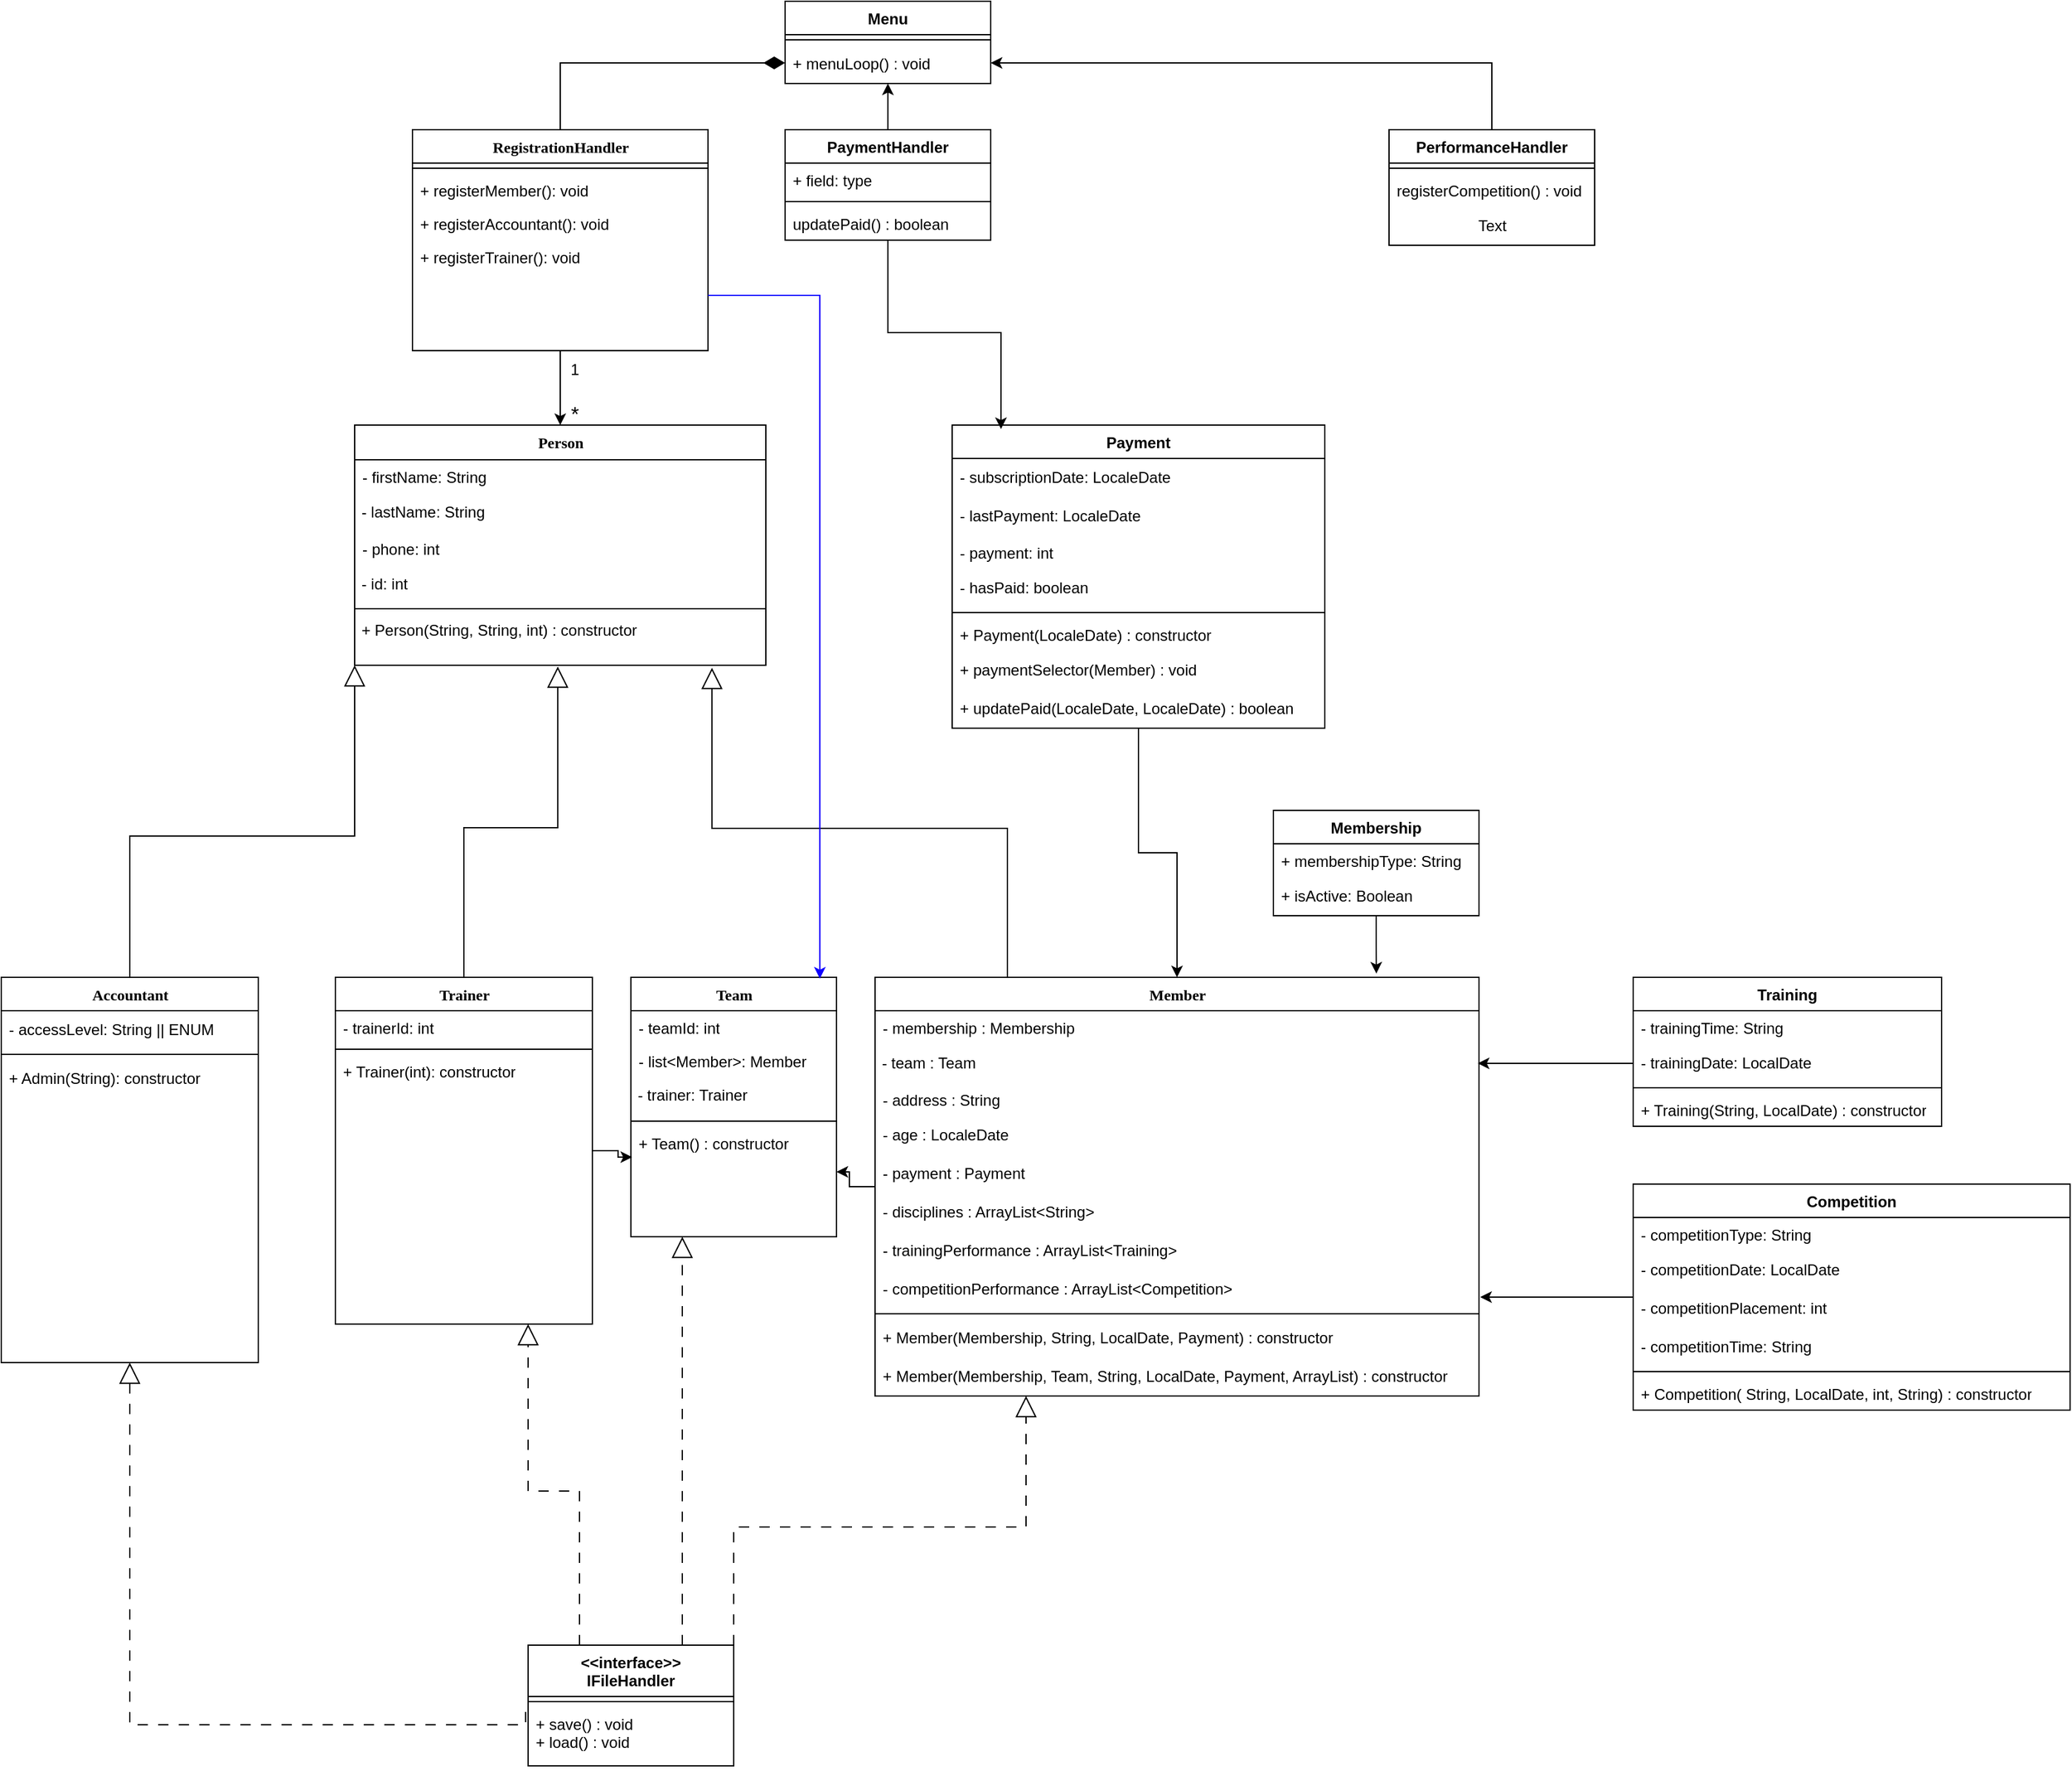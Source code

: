 <mxfile version="26.3.0">
  <diagram name="Page-1" id="9f46799a-70d6-7492-0946-bef42562c5a5">
    <mxGraphModel grid="1" page="1" gridSize="10" guides="1" tooltips="1" connect="1" arrows="1" fold="1" pageScale="1" pageWidth="1100" pageHeight="850" background="none" math="0" shadow="0">
      <root>
        <mxCell id="0" />
        <mxCell id="1" parent="0" />
        <mxCell id="78961159f06e98e8-17" value="&lt;div&gt;Person&lt;/div&gt;" style="swimlane;html=1;fontStyle=1;align=center;verticalAlign=top;childLayout=stackLayout;horizontal=1;startSize=27;horizontalStack=0;resizeParent=1;resizeLast=0;collapsible=1;marginBottom=0;swimlaneFillColor=#ffffff;rounded=0;shadow=0;comic=0;labelBackgroundColor=none;strokeWidth=1;fillColor=none;fontFamily=Verdana;fontSize=12" vertex="1" parent="1">
          <mxGeometry x="285" y="50" width="320" height="187" as="geometry" />
        </mxCell>
        <mxCell id="78961159f06e98e8-21" value="- firstName: String" style="text;html=1;strokeColor=none;fillColor=none;align=left;verticalAlign=top;spacingLeft=4;spacingRight=4;whiteSpace=wrap;overflow=hidden;rotatable=0;points=[[0,0.5],[1,0.5]];portConstraint=eastwest;" vertex="1" parent="78961159f06e98e8-17">
          <mxGeometry y="27" width="320" height="26" as="geometry" />
        </mxCell>
        <mxCell id="KElUyitlyOzXcJCK1vni-1" value="&lt;div&gt;&amp;nbsp;- lastName: String&lt;/div&gt;" style="text;html=1;align=left;verticalAlign=middle;resizable=0;points=[];autosize=1;strokeColor=none;fillColor=none;" vertex="1" parent="78961159f06e98e8-17">
          <mxGeometry y="53" width="320" height="30" as="geometry" />
        </mxCell>
        <mxCell id="78961159f06e98e8-25" value="- phone: int" style="text;html=1;strokeColor=none;fillColor=none;align=left;verticalAlign=top;spacingLeft=4;spacingRight=4;whiteSpace=wrap;overflow=hidden;rotatable=0;points=[[0,0.5],[1,0.5]];portConstraint=eastwest;" vertex="1" parent="78961159f06e98e8-17">
          <mxGeometry y="83" width="320" height="26" as="geometry" />
        </mxCell>
        <mxCell id="ljz-mmct4ohhWeR4L-7s-1" value="&amp;nbsp;- id: int" style="text;html=1;align=left;verticalAlign=middle;resizable=0;points=[];autosize=1;strokeColor=none;fillColor=none;" vertex="1" parent="78961159f06e98e8-17">
          <mxGeometry y="109" width="320" height="30" as="geometry" />
        </mxCell>
        <mxCell id="78961159f06e98e8-19" value="" style="line;html=1;strokeWidth=1;fillColor=none;align=left;verticalAlign=middle;spacingTop=-1;spacingLeft=3;spacingRight=3;rotatable=0;labelPosition=right;points=[];portConstraint=eastwest;" vertex="1" parent="78961159f06e98e8-17">
          <mxGeometry y="139" width="320" height="8" as="geometry" />
        </mxCell>
        <mxCell id="8ZLAm0XFI00Kh3caukCm-8" value="&lt;div align=&quot;left&quot;&gt;&amp;nbsp;+ Person(String, String, int) : constructor&lt;/div&gt;&lt;div align=&quot;left&quot;&gt;&amp;nbsp;&lt;/div&gt;" style="text;html=1;align=left;verticalAlign=middle;resizable=0;points=[];autosize=1;strokeColor=none;fillColor=none;" vertex="1" parent="78961159f06e98e8-17">
          <mxGeometry y="147" width="320" height="40" as="geometry" />
        </mxCell>
        <mxCell id="JrFtyIuTLpYrlHaAX1By-5" style="edgeStyle=orthogonalEdgeStyle;rounded=0;orthogonalLoop=1;jettySize=auto;html=1;" edge="1" parent="1" source="78961159f06e98e8-30" target="78961159f06e98e8-17">
          <mxGeometry relative="1" as="geometry" />
        </mxCell>
        <mxCell id="JrFtyIuTLpYrlHaAX1By-67" style="edgeStyle=orthogonalEdgeStyle;rounded=0;orthogonalLoop=1;jettySize=auto;html=1;exitX=0.5;exitY=0;exitDx=0;exitDy=0;entryX=0;entryY=0.75;entryDx=0;entryDy=0;endArrow=diamondThin;endFill=1;strokeWidth=1;endSize=14;" edge="1" parent="1" source="78961159f06e98e8-30" target="JrFtyIuTLpYrlHaAX1By-63">
          <mxGeometry relative="1" as="geometry" />
        </mxCell>
        <mxCell id="78961159f06e98e8-30" value="RegistrationHandler" style="swimlane;html=1;fontStyle=1;align=center;verticalAlign=top;childLayout=stackLayout;horizontal=1;startSize=26;horizontalStack=0;resizeParent=1;resizeLast=0;collapsible=1;marginBottom=0;swimlaneFillColor=#ffffff;rounded=0;shadow=0;comic=0;labelBackgroundColor=none;strokeWidth=1;fillColor=none;fontFamily=Verdana;fontSize=12" vertex="1" parent="1">
          <mxGeometry x="330" y="-180" width="230" height="172" as="geometry" />
        </mxCell>
        <mxCell id="78961159f06e98e8-38" value="" style="line;html=1;strokeWidth=1;fillColor=none;align=left;verticalAlign=middle;spacingTop=-1;spacingLeft=3;spacingRight=3;rotatable=0;labelPosition=right;points=[];portConstraint=eastwest;" vertex="1" parent="78961159f06e98e8-30">
          <mxGeometry y="26" width="230" height="8" as="geometry" />
        </mxCell>
        <mxCell id="78961159f06e98e8-39" value="+ registerMember(): void" style="text;html=1;strokeColor=none;fillColor=none;align=left;verticalAlign=top;spacingLeft=4;spacingRight=4;whiteSpace=wrap;overflow=hidden;rotatable=0;points=[[0,0.5],[1,0.5]];portConstraint=eastwest;" vertex="1" parent="78961159f06e98e8-30">
          <mxGeometry y="34" width="230" height="26" as="geometry" />
        </mxCell>
        <mxCell id="78961159f06e98e8-40" value="+ registerAccountant(): void" style="text;html=1;strokeColor=none;fillColor=none;align=left;verticalAlign=top;spacingLeft=4;spacingRight=4;whiteSpace=wrap;overflow=hidden;rotatable=0;points=[[0,0.5],[1,0.5]];portConstraint=eastwest;" vertex="1" parent="78961159f06e98e8-30">
          <mxGeometry y="60" width="230" height="26" as="geometry" />
        </mxCell>
        <mxCell id="78961159f06e98e8-42" value="+ registerTrainer(): void" style="text;html=1;strokeColor=none;fillColor=none;align=left;verticalAlign=top;spacingLeft=4;spacingRight=4;whiteSpace=wrap;overflow=hidden;rotatable=0;points=[[0,0.5],[1,0.5]];portConstraint=eastwest;" vertex="1" parent="78961159f06e98e8-30">
          <mxGeometry y="86" width="230" height="26" as="geometry" />
        </mxCell>
        <mxCell id="78961159f06e98e8-56" value="Accountant" style="swimlane;html=1;fontStyle=1;align=center;verticalAlign=top;childLayout=stackLayout;horizontal=1;startSize=26;horizontalStack=0;resizeParent=1;resizeLast=0;collapsible=1;marginBottom=0;swimlaneFillColor=#ffffff;rounded=0;shadow=0;comic=0;labelBackgroundColor=none;strokeWidth=1;fillColor=none;fontFamily=Verdana;fontSize=12" vertex="1" parent="1">
          <mxGeometry x="10" y="480.0" width="200" height="300" as="geometry" />
        </mxCell>
        <mxCell id="JrFtyIuTLpYrlHaAX1By-37" value="- accessLevel: String || ENUM" style="text;html=1;align=left;verticalAlign=middle;resizable=0;points=[];autosize=1;strokeColor=none;fillColor=none;spacingLeft=4;" vertex="1" parent="78961159f06e98e8-56">
          <mxGeometry y="26" width="200" height="30" as="geometry" />
        </mxCell>
        <mxCell id="78961159f06e98e8-64" value="" style="line;html=1;strokeWidth=1;fillColor=none;align=left;verticalAlign=middle;spacingTop=-1;spacingLeft=3;spacingRight=3;rotatable=0;labelPosition=right;points=[];portConstraint=eastwest;" vertex="1" parent="78961159f06e98e8-56">
          <mxGeometry y="56" width="200" height="8" as="geometry" />
        </mxCell>
        <mxCell id="8ZLAm0XFI00Kh3caukCm-3" value="&lt;div&gt;+ Admin(String): constructor&lt;/div&gt;" style="text;html=1;align=left;verticalAlign=middle;resizable=0;points=[];autosize=1;strokeColor=none;fillColor=none;spacingLeft=4;" vertex="1" parent="78961159f06e98e8-56">
          <mxGeometry y="64" width="200" height="30" as="geometry" />
        </mxCell>
        <mxCell id="JrFtyIuTLpYrlHaAX1By-86" style="edgeStyle=orthogonalEdgeStyle;rounded=0;orthogonalLoop=1;jettySize=auto;html=1;entryX=1;entryY=0.75;entryDx=0;entryDy=0;" edge="1" parent="1" source="78961159f06e98e8-69" target="78961159f06e98e8-95">
          <mxGeometry relative="1" as="geometry" />
        </mxCell>
        <mxCell id="78961159f06e98e8-69" value="Member" style="swimlane;html=1;fontStyle=1;align=center;verticalAlign=top;childLayout=stackLayout;horizontal=1;startSize=26;horizontalStack=0;resizeParent=1;resizeLast=0;collapsible=1;marginBottom=0;swimlaneFillColor=#ffffff;rounded=0;shadow=0;comic=0;labelBackgroundColor=none;strokeWidth=1;fillColor=none;fontFamily=Verdana;fontSize=12" vertex="1" parent="1">
          <mxGeometry x="690" y="480" width="470" height="326" as="geometry" />
        </mxCell>
        <mxCell id="78961159f06e98e8-70" value="&lt;div&gt;- membership : Membership&lt;/div&gt;" style="text;html=1;strokeColor=none;fillColor=none;align=left;verticalAlign=top;spacingLeft=4;spacingRight=4;whiteSpace=wrap;overflow=hidden;rotatable=0;points=[[0,0.5],[1,0.5]];portConstraint=eastwest;" vertex="1" parent="78961159f06e98e8-69">
          <mxGeometry y="26" width="470" height="26" as="geometry" />
        </mxCell>
        <mxCell id="8ZLAm0XFI00Kh3caukCm-4" value="&amp;nbsp;- team : Team" style="text;html=1;align=left;verticalAlign=middle;resizable=0;points=[];autosize=1;strokeColor=none;fillColor=none;" vertex="1" parent="78961159f06e98e8-69">
          <mxGeometry y="52" width="470" height="30" as="geometry" />
        </mxCell>
        <mxCell id="78961159f06e98e8-71" value="&lt;div&gt;- address : String&lt;/div&gt;" style="text;html=1;strokeColor=none;fillColor=none;align=left;verticalAlign=top;spacingLeft=4;spacingRight=4;whiteSpace=wrap;overflow=hidden;rotatable=0;points=[[0,0.5],[1,0.5]];portConstraint=eastwest;" vertex="1" parent="78961159f06e98e8-69">
          <mxGeometry y="82" width="470" height="26" as="geometry" />
        </mxCell>
        <mxCell id="JrFtyIuTLpYrlHaAX1By-30" value="- age : LocaleDate" style="text;html=1;align=left;verticalAlign=middle;resizable=0;points=[];autosize=1;strokeColor=none;fillColor=none;spacingLeft=4;" vertex="1" parent="78961159f06e98e8-69">
          <mxGeometry y="108" width="470" height="30" as="geometry" />
        </mxCell>
        <mxCell id="JrFtyIuTLpYrlHaAX1By-23" value="- payment : Payment" style="text;html=1;align=left;verticalAlign=middle;resizable=0;points=[];autosize=1;strokeColor=none;fillColor=none;spacingLeft=4;" vertex="1" parent="78961159f06e98e8-69">
          <mxGeometry y="138" width="470" height="30" as="geometry" />
        </mxCell>
        <mxCell id="RwaQ0gA_xbI3LzWhl1F8-24" value="- disciplines : ArrayList&amp;lt;String&amp;gt;" style="text;html=1;align=left;verticalAlign=middle;resizable=0;points=[];autosize=1;strokeColor=none;fillColor=none;spacingLeft=4;" vertex="1" parent="78961159f06e98e8-69">
          <mxGeometry y="168" width="470" height="30" as="geometry" />
        </mxCell>
        <mxCell id="RwaQ0gA_xbI3LzWhl1F8-25" value="- trainingPerformance : ArrayList&amp;lt;Training&amp;gt;" style="text;html=1;align=left;verticalAlign=middle;resizable=0;points=[];autosize=1;strokeColor=none;fillColor=none;spacingLeft=4;" vertex="1" parent="78961159f06e98e8-69">
          <mxGeometry y="198" width="470" height="30" as="geometry" />
        </mxCell>
        <mxCell id="RwaQ0gA_xbI3LzWhl1F8-26" value="- competitionPerformance : ArrayList&amp;lt;Competition&amp;gt;" style="text;html=1;align=left;verticalAlign=middle;resizable=0;points=[];autosize=1;strokeColor=none;fillColor=none;spacingLeft=4;" vertex="1" parent="78961159f06e98e8-69">
          <mxGeometry y="228" width="470" height="30" as="geometry" />
        </mxCell>
        <mxCell id="78961159f06e98e8-77" value="" style="line;html=1;strokeWidth=1;fillColor=none;align=left;verticalAlign=middle;spacingTop=-1;spacingLeft=3;spacingRight=3;rotatable=0;labelPosition=right;points=[];portConstraint=eastwest;" vertex="1" parent="78961159f06e98e8-69">
          <mxGeometry y="258" width="470" height="8" as="geometry" />
        </mxCell>
        <mxCell id="8ZLAm0XFI00Kh3caukCm-2" value="&lt;div&gt;+ Member(Membership, String, LocalDate, Payment) : constructor&lt;/div&gt;" style="text;html=1;align=left;verticalAlign=middle;resizable=0;points=[];autosize=1;strokeColor=none;fillColor=none;spacingLeft=4;" vertex="1" parent="78961159f06e98e8-69">
          <mxGeometry y="266" width="470" height="30" as="geometry" />
        </mxCell>
        <mxCell id="RwaQ0gA_xbI3LzWhl1F8-5" value="&lt;div&gt;+ Member(Membership, Team, String, LocalDate, Payment, ArrayList) : constructor&lt;/div&gt;" style="text;html=1;align=left;verticalAlign=middle;resizable=0;points=[];autosize=1;strokeColor=none;fillColor=none;spacingLeft=4;" vertex="1" parent="78961159f06e98e8-69">
          <mxGeometry y="296" width="470" height="30" as="geometry" />
        </mxCell>
        <mxCell id="8ZLAm0XFI00Kh3caukCm-1" style="edgeStyle=orthogonalEdgeStyle;rounded=0;orthogonalLoop=1;jettySize=auto;html=1;exitX=0.5;exitY=0;exitDx=0;exitDy=0;entryX=0.494;entryY=1.025;entryDx=0;entryDy=0;endArrow=block;endFill=0;endSize=14;entryPerimeter=0;" edge="1" parent="1" source="78961159f06e98e8-82" target="8ZLAm0XFI00Kh3caukCm-8">
          <mxGeometry relative="1" as="geometry" />
        </mxCell>
        <mxCell id="78961159f06e98e8-82" value="Trainer" style="swimlane;html=1;fontStyle=1;align=center;verticalAlign=top;childLayout=stackLayout;horizontal=1;startSize=26;horizontalStack=0;resizeParent=1;resizeLast=0;collapsible=1;marginBottom=0;swimlaneFillColor=#ffffff;rounded=0;shadow=0;comic=0;labelBackgroundColor=none;strokeWidth=1;fillColor=none;fontFamily=Verdana;fontSize=12" vertex="1" parent="1">
          <mxGeometry x="270" y="480" width="200" height="270" as="geometry" />
        </mxCell>
        <mxCell id="78961159f06e98e8-83" value="- trainerId: int" style="text;html=1;strokeColor=none;fillColor=none;align=left;verticalAlign=top;spacingLeft=4;spacingRight=4;whiteSpace=wrap;overflow=hidden;rotatable=0;points=[[0,0.5],[1,0.5]];portConstraint=eastwest;" vertex="1" parent="78961159f06e98e8-82">
          <mxGeometry y="26" width="200" height="26" as="geometry" />
        </mxCell>
        <mxCell id="78961159f06e98e8-90" value="" style="line;html=1;strokeWidth=1;fillColor=none;align=left;verticalAlign=middle;spacingTop=-1;spacingLeft=3;spacingRight=3;rotatable=0;labelPosition=right;points=[];portConstraint=eastwest;" vertex="1" parent="78961159f06e98e8-82">
          <mxGeometry y="52" width="200" height="8" as="geometry" />
        </mxCell>
        <mxCell id="78961159f06e98e8-91" value="+ Trainer(int): constructor" style="text;html=1;strokeColor=none;fillColor=none;align=left;verticalAlign=top;spacingLeft=4;spacingRight=4;whiteSpace=wrap;overflow=hidden;rotatable=0;points=[[0,0.5],[1,0.5]];portConstraint=eastwest;" vertex="1" parent="78961159f06e98e8-82">
          <mxGeometry y="60" width="200" height="26" as="geometry" />
        </mxCell>
        <mxCell id="78961159f06e98e8-95" value="Team" style="swimlane;html=1;fontStyle=1;align=center;verticalAlign=top;childLayout=stackLayout;horizontal=1;startSize=26;horizontalStack=0;resizeParent=1;resizeLast=0;collapsible=1;marginBottom=0;swimlaneFillColor=#ffffff;rounded=0;shadow=0;comic=0;labelBackgroundColor=none;strokeWidth=1;fillColor=none;fontFamily=Verdana;fontSize=12" vertex="1" parent="1">
          <mxGeometry x="500" y="480" width="160" height="202" as="geometry" />
        </mxCell>
        <mxCell id="78961159f06e98e8-96" value="- teamId: int" style="text;html=1;strokeColor=none;fillColor=none;align=left;verticalAlign=top;spacingLeft=4;spacingRight=4;whiteSpace=wrap;overflow=hidden;rotatable=0;points=[[0,0.5],[1,0.5]];portConstraint=eastwest;" vertex="1" parent="78961159f06e98e8-95">
          <mxGeometry y="26" width="160" height="26" as="geometry" />
        </mxCell>
        <mxCell id="78961159f06e98e8-97" value="- list&amp;lt;Member&amp;gt;: Member" style="text;html=1;strokeColor=none;fillColor=none;align=left;verticalAlign=top;spacingLeft=4;spacingRight=4;whiteSpace=wrap;overflow=hidden;rotatable=0;points=[[0,0.5],[1,0.5]];portConstraint=eastwest;" vertex="1" parent="78961159f06e98e8-95">
          <mxGeometry y="52" width="160" height="26" as="geometry" />
        </mxCell>
        <mxCell id="8ZLAm0XFI00Kh3caukCm-5" value="&amp;nbsp;- trainer: Trainer" style="text;html=1;align=left;verticalAlign=top;resizable=0;points=[];autosize=1;strokeColor=none;fillColor=none;" vertex="1" parent="78961159f06e98e8-95">
          <mxGeometry y="78" width="160" height="30" as="geometry" />
        </mxCell>
        <mxCell id="78961159f06e98e8-103" value="" style="line;html=1;strokeWidth=1;fillColor=none;align=left;verticalAlign=middle;spacingTop=-1;spacingLeft=3;spacingRight=3;rotatable=0;labelPosition=right;points=[];portConstraint=eastwest;" vertex="1" parent="78961159f06e98e8-95">
          <mxGeometry y="108" width="160" height="8" as="geometry" />
        </mxCell>
        <mxCell id="78961159f06e98e8-104" value="+ Team() : constructor" style="text;html=1;strokeColor=none;fillColor=none;align=left;verticalAlign=top;spacingLeft=4;spacingRight=4;whiteSpace=wrap;overflow=hidden;rotatable=0;points=[[0,0.5],[1,0.5]];portConstraint=eastwest;" vertex="1" parent="78961159f06e98e8-95">
          <mxGeometry y="116" width="160" height="26" as="geometry" />
        </mxCell>
        <mxCell id="KElUyitlyOzXcJCK1vni-4" style="edgeStyle=orthogonalEdgeStyle;rounded=0;orthogonalLoop=1;jettySize=auto;html=1;exitX=0.5;exitY=0;exitDx=0;exitDy=0;endArrow=block;endFill=0;endSize=14;entryX=0;entryY=1;entryDx=0;entryDy=0;" edge="1" parent="1" source="78961159f06e98e8-56" target="78961159f06e98e8-17">
          <mxGeometry relative="1" as="geometry">
            <mxPoint x="120" y="380" as="targetPoint" />
            <Array as="points">
              <mxPoint x="110" y="370" />
              <mxPoint x="285" y="370" />
            </Array>
          </mxGeometry>
        </mxCell>
        <mxCell id="JrFtyIuTLpYrlHaAX1By-8" style="edgeStyle=orthogonalEdgeStyle;rounded=0;orthogonalLoop=1;jettySize=auto;html=1;exitX=-0.012;exitY=0.087;exitDx=0;exitDy=0;entryX=0.5;entryY=1;entryDx=0;entryDy=0;dashed=1;dashPattern=8 8;endArrow=block;endFill=0;endSize=14;exitPerimeter=0;" edge="1" parent="1" source="JrFtyIuTLpYrlHaAX1By-4" target="78961159f06e98e8-56">
          <mxGeometry relative="1" as="geometry">
            <Array as="points">
              <mxPoint x="110" y="1062" />
            </Array>
          </mxGeometry>
        </mxCell>
        <mxCell id="JrFtyIuTLpYrlHaAX1By-33" style="edgeStyle=orthogonalEdgeStyle;rounded=0;orthogonalLoop=1;jettySize=auto;html=1;exitX=0.75;exitY=0;exitDx=0;exitDy=0;dashed=1;dashPattern=8 8;endSize=14;endArrow=block;endFill=0;entryX=0.25;entryY=1;entryDx=0;entryDy=0;" edge="1" parent="1" source="JrFtyIuTLpYrlHaAX1By-1" target="78961159f06e98e8-95">
          <mxGeometry relative="1" as="geometry">
            <mxPoint x="550" y="790" as="targetPoint" />
            <Array as="points" />
          </mxGeometry>
        </mxCell>
        <mxCell id="RwaQ0gA_xbI3LzWhl1F8-1" style="edgeStyle=orthogonalEdgeStyle;rounded=0;orthogonalLoop=1;jettySize=auto;html=1;exitX=0.25;exitY=0;exitDx=0;exitDy=0;entryX=0.75;entryY=1;entryDx=0;entryDy=0;endArrow=block;endFill=0;endSize=14;dashed=1;dashPattern=8 8;" edge="1" parent="1" source="JrFtyIuTLpYrlHaAX1By-1" target="78961159f06e98e8-82">
          <mxGeometry relative="1" as="geometry" />
        </mxCell>
        <mxCell id="RwaQ0gA_xbI3LzWhl1F8-2" style="edgeStyle=orthogonalEdgeStyle;rounded=0;orthogonalLoop=1;jettySize=auto;html=1;exitX=1;exitY=0;exitDx=0;exitDy=0;entryX=0.25;entryY=1;entryDx=0;entryDy=0;endArrow=block;endFill=0;endSize=14;dashed=1;dashPattern=8 8;" edge="1" parent="1" source="JrFtyIuTLpYrlHaAX1By-1" target="78961159f06e98e8-69">
          <mxGeometry relative="1" as="geometry" />
        </mxCell>
        <mxCell id="JrFtyIuTLpYrlHaAX1By-1" value="&amp;lt;&amp;lt;interface&amp;gt;&amp;gt;&lt;div&gt;IFileHandler&lt;/div&gt;" style="swimlane;fontStyle=1;align=center;verticalAlign=top;childLayout=stackLayout;horizontal=1;startSize=40;horizontalStack=0;resizeParent=1;resizeParentMax=0;resizeLast=0;collapsible=1;marginBottom=0;whiteSpace=wrap;html=1;" vertex="1" parent="1">
          <mxGeometry x="420" y="1000" width="160" height="94" as="geometry" />
        </mxCell>
        <mxCell id="JrFtyIuTLpYrlHaAX1By-3" value="" style="line;strokeWidth=1;fillColor=none;align=left;verticalAlign=middle;spacingTop=-1;spacingLeft=3;spacingRight=3;rotatable=0;labelPosition=right;points=[];portConstraint=eastwest;strokeColor=inherit;" vertex="1" parent="JrFtyIuTLpYrlHaAX1By-1">
          <mxGeometry y="40" width="160" height="8" as="geometry" />
        </mxCell>
        <mxCell id="JrFtyIuTLpYrlHaAX1By-4" value="&lt;div&gt;+ save() : void&lt;/div&gt;&lt;div&gt;+ load() : void&lt;/div&gt;" style="text;strokeColor=none;fillColor=none;align=left;verticalAlign=top;spacingLeft=4;spacingRight=4;overflow=hidden;rotatable=0;points=[[0,0.5],[1,0.5]];portConstraint=eastwest;whiteSpace=wrap;html=1;" vertex="1" parent="JrFtyIuTLpYrlHaAX1By-1">
          <mxGeometry y="48" width="160" height="46" as="geometry" />
        </mxCell>
        <mxCell id="JrFtyIuTLpYrlHaAX1By-19" value="Payment" style="swimlane;fontStyle=1;align=center;verticalAlign=top;childLayout=stackLayout;horizontal=1;startSize=26;horizontalStack=0;resizeParent=1;resizeParentMax=0;resizeLast=0;collapsible=1;marginBottom=0;whiteSpace=wrap;html=1;" vertex="1" parent="1">
          <mxGeometry x="750" y="50" width="290" height="236" as="geometry" />
        </mxCell>
        <mxCell id="JrFtyIuTLpYrlHaAX1By-26" value="- subscriptionDate: LocaleDate" style="text;html=1;align=left;verticalAlign=middle;resizable=0;points=[];autosize=1;strokeColor=none;fillColor=none;spacingLeft=4;" vertex="1" parent="JrFtyIuTLpYrlHaAX1By-19">
          <mxGeometry y="26" width="290" height="30" as="geometry" />
        </mxCell>
        <mxCell id="JrFtyIuTLpYrlHaAX1By-29" value="- lastPayment: LocaleDate" style="text;html=1;align=left;verticalAlign=middle;resizable=0;points=[];autosize=1;strokeColor=none;fillColor=none;spacingLeft=4;" vertex="1" parent="JrFtyIuTLpYrlHaAX1By-19">
          <mxGeometry y="56" width="290" height="30" as="geometry" />
        </mxCell>
        <mxCell id="JrFtyIuTLpYrlHaAX1By-20" value="- payment: int" style="text;strokeColor=none;fillColor=none;align=left;verticalAlign=top;spacingLeft=4;spacingRight=4;overflow=hidden;rotatable=0;points=[[0,0.5],[1,0.5]];portConstraint=eastwest;whiteSpace=wrap;html=1;" vertex="1" parent="JrFtyIuTLpYrlHaAX1By-19">
          <mxGeometry y="86" width="290" height="26" as="geometry" />
        </mxCell>
        <mxCell id="JrFtyIuTLpYrlHaAX1By-25" value="- hasPaid: boolean" style="text;html=1;align=left;verticalAlign=middle;resizable=0;points=[];autosize=1;strokeColor=none;fillColor=none;spacingLeft=4;" vertex="1" parent="JrFtyIuTLpYrlHaAX1By-19">
          <mxGeometry y="112" width="290" height="30" as="geometry" />
        </mxCell>
        <mxCell id="JrFtyIuTLpYrlHaAX1By-21" value="" style="line;strokeWidth=1;fillColor=none;align=left;verticalAlign=middle;spacingTop=-1;spacingLeft=3;spacingRight=3;rotatable=0;labelPosition=right;points=[];portConstraint=eastwest;strokeColor=inherit;" vertex="1" parent="JrFtyIuTLpYrlHaAX1By-19">
          <mxGeometry y="142" width="290" height="8" as="geometry" />
        </mxCell>
        <mxCell id="JrFtyIuTLpYrlHaAX1By-22" value="+ Payment(LocaleDate) : constructor" style="text;strokeColor=none;fillColor=none;align=left;verticalAlign=top;spacingLeft=4;spacingRight=4;overflow=hidden;rotatable=0;points=[[0,0.5],[1,0.5]];portConstraint=eastwest;whiteSpace=wrap;html=1;" vertex="1" parent="JrFtyIuTLpYrlHaAX1By-19">
          <mxGeometry y="150" width="290" height="26" as="geometry" />
        </mxCell>
        <mxCell id="JrFtyIuTLpYrlHaAX1By-27" value="&lt;div&gt;+ paymentSelector(Member) : void&lt;/div&gt;" style="text;html=1;align=left;verticalAlign=middle;resizable=0;points=[];autosize=1;strokeColor=none;fillColor=none;spacingLeft=4;" vertex="1" parent="JrFtyIuTLpYrlHaAX1By-19">
          <mxGeometry y="176" width="290" height="30" as="geometry" />
        </mxCell>
        <mxCell id="JrFtyIuTLpYrlHaAX1By-31" value="+ updatePaid(LocaleDate, LocaleDate) : boolean" style="text;html=1;align=left;verticalAlign=middle;resizable=0;points=[];autosize=1;strokeColor=none;fillColor=none;spacingLeft=4;" vertex="1" parent="JrFtyIuTLpYrlHaAX1By-19">
          <mxGeometry y="206" width="290" height="30" as="geometry" />
        </mxCell>
        <mxCell id="0vYZSxi4e1tLREJqcSFV-3" value="*" style="text;html=1;align=center;verticalAlign=middle;resizable=0;points=[];autosize=1;strokeColor=none;fillColor=none;fontSize=16;" vertex="1" parent="1">
          <mxGeometry x="441" y="26" width="30" height="30" as="geometry" />
        </mxCell>
        <mxCell id="JrFtyIuTLpYrlHaAX1By-44" value="Membership" style="swimlane;fontStyle=1;align=center;verticalAlign=top;childLayout=stackLayout;horizontal=1;startSize=26;horizontalStack=0;resizeParent=1;resizeParentMax=0;resizeLast=0;collapsible=1;marginBottom=0;whiteSpace=wrap;html=1;" vertex="1" parent="1">
          <mxGeometry x="1000" y="350" width="160" height="82" as="geometry" />
        </mxCell>
        <mxCell id="JrFtyIuTLpYrlHaAX1By-45" value="+ membershipType: String" style="text;strokeColor=none;fillColor=none;align=left;verticalAlign=top;spacingLeft=4;spacingRight=4;overflow=hidden;rotatable=0;points=[[0,0.5],[1,0.5]];portConstraint=eastwest;whiteSpace=wrap;html=1;" vertex="1" parent="JrFtyIuTLpYrlHaAX1By-44">
          <mxGeometry y="26" width="160" height="26" as="geometry" />
        </mxCell>
        <mxCell id="JrFtyIuTLpYrlHaAX1By-83" value="+ isActive: Boolean" style="text;html=1;align=left;verticalAlign=middle;resizable=0;points=[];autosize=1;strokeColor=none;fillColor=none;spacingLeft=4;" vertex="1" parent="JrFtyIuTLpYrlHaAX1By-44">
          <mxGeometry y="52" width="160" height="30" as="geometry" />
        </mxCell>
        <mxCell id="JrFtyIuTLpYrlHaAX1By-63" value="Menu" style="swimlane;fontStyle=1;align=center;verticalAlign=top;childLayout=stackLayout;horizontal=1;startSize=26;horizontalStack=0;resizeParent=1;resizeParentMax=0;resizeLast=0;collapsible=1;marginBottom=0;whiteSpace=wrap;html=1;" vertex="1" parent="1">
          <mxGeometry x="620" y="-280" width="160" height="64" as="geometry" />
        </mxCell>
        <mxCell id="JrFtyIuTLpYrlHaAX1By-65" value="" style="line;strokeWidth=1;fillColor=none;align=left;verticalAlign=middle;spacingTop=-1;spacingLeft=3;spacingRight=3;rotatable=0;labelPosition=right;points=[];portConstraint=eastwest;strokeColor=inherit;" vertex="1" parent="JrFtyIuTLpYrlHaAX1By-63">
          <mxGeometry y="26" width="160" height="8" as="geometry" />
        </mxCell>
        <mxCell id="JrFtyIuTLpYrlHaAX1By-68" value="+ menuLoop() : void" style="text;html=1;align=left;verticalAlign=middle;resizable=0;points=[];autosize=1;strokeColor=none;fillColor=none;spacingLeft=4;" vertex="1" parent="JrFtyIuTLpYrlHaAX1By-63">
          <mxGeometry y="34" width="160" height="30" as="geometry" />
        </mxCell>
        <mxCell id="RwaQ0gA_xbI3LzWhl1F8-8" style="edgeStyle=orthogonalEdgeStyle;rounded=0;orthogonalLoop=1;jettySize=auto;html=1;exitX=0.5;exitY=0;exitDx=0;exitDy=0;entryX=0.5;entryY=1;entryDx=0;entryDy=0;" edge="1" parent="1" source="JrFtyIuTLpYrlHaAX1By-69" target="JrFtyIuTLpYrlHaAX1By-63">
          <mxGeometry relative="1" as="geometry" />
        </mxCell>
        <mxCell id="JrFtyIuTLpYrlHaAX1By-69" value="PaymentHandler" style="swimlane;fontStyle=1;align=center;verticalAlign=top;childLayout=stackLayout;horizontal=1;startSize=26;horizontalStack=0;resizeParent=1;resizeParentMax=0;resizeLast=0;collapsible=1;marginBottom=0;whiteSpace=wrap;html=1;" vertex="1" parent="1">
          <mxGeometry x="620" y="-180" width="160" height="86" as="geometry" />
        </mxCell>
        <mxCell id="JrFtyIuTLpYrlHaAX1By-70" value="+ field: type" style="text;strokeColor=none;fillColor=none;align=left;verticalAlign=top;spacingLeft=4;spacingRight=4;overflow=hidden;rotatable=0;points=[[0,0.5],[1,0.5]];portConstraint=eastwest;whiteSpace=wrap;html=1;" vertex="1" parent="JrFtyIuTLpYrlHaAX1By-69">
          <mxGeometry y="26" width="160" height="26" as="geometry" />
        </mxCell>
        <mxCell id="JrFtyIuTLpYrlHaAX1By-71" value="" style="line;strokeWidth=1;fillColor=none;align=left;verticalAlign=middle;spacingTop=-1;spacingLeft=3;spacingRight=3;rotatable=0;labelPosition=right;points=[];portConstraint=eastwest;strokeColor=inherit;" vertex="1" parent="JrFtyIuTLpYrlHaAX1By-69">
          <mxGeometry y="52" width="160" height="8" as="geometry" />
        </mxCell>
        <mxCell id="JrFtyIuTLpYrlHaAX1By-72" value="updatePaid() : boolean" style="text;strokeColor=none;fillColor=none;align=left;verticalAlign=top;spacingLeft=4;spacingRight=4;overflow=hidden;rotatable=0;points=[[0,0.5],[1,0.5]];portConstraint=eastwest;whiteSpace=wrap;html=1;" vertex="1" parent="JrFtyIuTLpYrlHaAX1By-69">
          <mxGeometry y="60" width="160" height="26" as="geometry" />
        </mxCell>
        <mxCell id="RwaQ0gA_xbI3LzWhl1F8-10" style="edgeStyle=orthogonalEdgeStyle;rounded=0;orthogonalLoop=1;jettySize=auto;html=1;exitX=0.5;exitY=0;exitDx=0;exitDy=0;entryX=1;entryY=0.75;entryDx=0;entryDy=0;" edge="1" parent="1" source="JrFtyIuTLpYrlHaAX1By-73" target="JrFtyIuTLpYrlHaAX1By-63">
          <mxGeometry relative="1" as="geometry" />
        </mxCell>
        <mxCell id="JrFtyIuTLpYrlHaAX1By-73" value="PerformanceHandler" style="swimlane;fontStyle=1;align=center;verticalAlign=top;childLayout=stackLayout;horizontal=1;startSize=26;horizontalStack=0;resizeParent=1;resizeParentMax=0;resizeLast=0;collapsible=1;marginBottom=0;whiteSpace=wrap;html=1;" vertex="1" parent="1">
          <mxGeometry x="1090" y="-180" width="160" height="90" as="geometry" />
        </mxCell>
        <mxCell id="JrFtyIuTLpYrlHaAX1By-75" value="" style="line;strokeWidth=1;fillColor=none;align=left;verticalAlign=middle;spacingTop=-1;spacingLeft=3;spacingRight=3;rotatable=0;labelPosition=right;points=[];portConstraint=eastwest;strokeColor=inherit;" vertex="1" parent="JrFtyIuTLpYrlHaAX1By-73">
          <mxGeometry y="26" width="160" height="8" as="geometry" />
        </mxCell>
        <mxCell id="JrFtyIuTLpYrlHaAX1By-76" value="registerCompetition() : void" style="text;strokeColor=none;fillColor=none;align=left;verticalAlign=top;spacingLeft=4;spacingRight=4;overflow=hidden;rotatable=0;points=[[0,0.5],[1,0.5]];portConstraint=eastwest;whiteSpace=wrap;html=1;" vertex="1" parent="JrFtyIuTLpYrlHaAX1By-73">
          <mxGeometry y="34" width="160" height="26" as="geometry" />
        </mxCell>
        <mxCell id="RwaQ0gA_xbI3LzWhl1F8-17" value="Text" style="text;html=1;align=center;verticalAlign=middle;resizable=0;points=[];autosize=1;strokeColor=none;fillColor=none;" vertex="1" parent="JrFtyIuTLpYrlHaAX1By-73">
          <mxGeometry y="60" width="160" height="30" as="geometry" />
        </mxCell>
        <mxCell id="JrFtyIuTLpYrlHaAX1By-82" style="edgeStyle=orthogonalEdgeStyle;rounded=0;orthogonalLoop=1;jettySize=auto;html=1;exitX=0.25;exitY=0;exitDx=0;exitDy=0;entryX=0.869;entryY=1.05;entryDx=0;entryDy=0;entryPerimeter=0;endArrow=block;endFill=0;endSize=14;" edge="1" parent="1" source="78961159f06e98e8-69" target="8ZLAm0XFI00Kh3caukCm-8">
          <mxGeometry relative="1" as="geometry">
            <Array as="points">
              <mxPoint x="793" y="364" />
              <mxPoint x="563" y="364" />
            </Array>
          </mxGeometry>
        </mxCell>
        <mxCell id="JrFtyIuTLpYrlHaAX1By-84" style="edgeStyle=orthogonalEdgeStyle;rounded=0;orthogonalLoop=1;jettySize=auto;html=1;entryX=0.006;entryY=0.923;entryDx=0;entryDy=0;entryPerimeter=0;" edge="1" parent="1" source="78961159f06e98e8-82" target="78961159f06e98e8-104">
          <mxGeometry relative="1" as="geometry" />
        </mxCell>
        <mxCell id="0vYZSxi4e1tLREJqcSFV-1" value="1" style="text;html=1;align=center;verticalAlign=middle;resizable=0;points=[];autosize=1;strokeColor=none;fillColor=none;" vertex="1" parent="1">
          <mxGeometry x="341" y="-8" width="230" height="30" as="geometry" />
        </mxCell>
        <mxCell id="RwaQ0gA_xbI3LzWhl1F8-6" style="edgeStyle=orthogonalEdgeStyle;rounded=0;orthogonalLoop=1;jettySize=auto;html=1;exitX=0.5;exitY=1;exitDx=0;exitDy=0;entryX=0.131;entryY=0.013;entryDx=0;entryDy=0;entryPerimeter=0;" edge="1" parent="1" source="JrFtyIuTLpYrlHaAX1By-69" target="JrFtyIuTLpYrlHaAX1By-19">
          <mxGeometry relative="1" as="geometry" />
        </mxCell>
        <mxCell id="RwaQ0gA_xbI3LzWhl1F8-11" style="edgeStyle=orthogonalEdgeStyle;rounded=0;orthogonalLoop=1;jettySize=auto;html=1;entryX=0.5;entryY=0;entryDx=0;entryDy=0;" edge="1" parent="1" source="JrFtyIuTLpYrlHaAX1By-31" target="78961159f06e98e8-69">
          <mxGeometry relative="1" as="geometry" />
        </mxCell>
        <mxCell id="RwaQ0gA_xbI3LzWhl1F8-12" style="edgeStyle=orthogonalEdgeStyle;rounded=0;orthogonalLoop=1;jettySize=auto;html=1;exitX=1;exitY=0.75;exitDx=0;exitDy=0;entryX=0.919;entryY=0.005;entryDx=0;entryDy=0;entryPerimeter=0;fontColor=#000000;strokeColor=#1000FF;" edge="1" parent="1" source="78961159f06e98e8-30" target="78961159f06e98e8-95">
          <mxGeometry relative="1" as="geometry" />
        </mxCell>
        <mxCell id="RwaQ0gA_xbI3LzWhl1F8-13" value="Training" style="swimlane;fontStyle=1;align=center;verticalAlign=top;childLayout=stackLayout;horizontal=1;startSize=26;horizontalStack=0;resizeParent=1;resizeParentMax=0;resizeLast=0;collapsible=1;marginBottom=0;whiteSpace=wrap;html=1;" vertex="1" parent="1">
          <mxGeometry x="1280" y="480" width="240" height="116" as="geometry" />
        </mxCell>
        <mxCell id="RwaQ0gA_xbI3LzWhl1F8-14" value="- trainingTime: String" style="text;strokeColor=none;fillColor=none;align=left;verticalAlign=top;spacingLeft=4;spacingRight=4;overflow=hidden;rotatable=0;points=[[0,0.5],[1,0.5]];portConstraint=eastwest;whiteSpace=wrap;html=1;" vertex="1" parent="RwaQ0gA_xbI3LzWhl1F8-13">
          <mxGeometry y="26" width="240" height="26" as="geometry" />
        </mxCell>
        <mxCell id="RwaQ0gA_xbI3LzWhl1F8-18" value="- trainingDate: LocalDate" style="text;html=1;align=left;verticalAlign=middle;resizable=0;points=[];autosize=1;strokeColor=none;fillColor=none;spacingLeft=4;" vertex="1" parent="RwaQ0gA_xbI3LzWhl1F8-13">
          <mxGeometry y="52" width="240" height="30" as="geometry" />
        </mxCell>
        <mxCell id="RwaQ0gA_xbI3LzWhl1F8-15" value="" style="line;strokeWidth=1;fillColor=none;align=left;verticalAlign=middle;spacingTop=-1;spacingLeft=3;spacingRight=3;rotatable=0;labelPosition=right;points=[];portConstraint=eastwest;strokeColor=inherit;" vertex="1" parent="RwaQ0gA_xbI3LzWhl1F8-13">
          <mxGeometry y="82" width="240" height="8" as="geometry" />
        </mxCell>
        <mxCell id="RwaQ0gA_xbI3LzWhl1F8-16" value="+ Training(String, LocalDate) : constructor" style="text;strokeColor=none;fillColor=none;align=left;verticalAlign=top;spacingLeft=4;spacingRight=4;overflow=hidden;rotatable=0;points=[[0,0.5],[1,0.5]];portConstraint=eastwest;whiteSpace=wrap;html=1;" vertex="1" parent="RwaQ0gA_xbI3LzWhl1F8-13">
          <mxGeometry y="90" width="240" height="26" as="geometry" />
        </mxCell>
        <mxCell id="RwaQ0gA_xbI3LzWhl1F8-20" value="Competition" style="swimlane;fontStyle=1;align=center;verticalAlign=top;childLayout=stackLayout;horizontal=1;startSize=26;horizontalStack=0;resizeParent=1;resizeParentMax=0;resizeLast=0;collapsible=1;marginBottom=0;whiteSpace=wrap;html=1;" vertex="1" parent="1">
          <mxGeometry x="1280" y="641" width="340" height="176" as="geometry" />
        </mxCell>
        <mxCell id="RwaQ0gA_xbI3LzWhl1F8-21" value="- competitionType: String" style="text;strokeColor=none;fillColor=none;align=left;verticalAlign=top;spacingLeft=4;spacingRight=4;overflow=hidden;rotatable=0;points=[[0,0.5],[1,0.5]];portConstraint=eastwest;whiteSpace=wrap;html=1;" vertex="1" parent="RwaQ0gA_xbI3LzWhl1F8-20">
          <mxGeometry y="26" width="340" height="26" as="geometry" />
        </mxCell>
        <mxCell id="RwaQ0gA_xbI3LzWhl1F8-29" value="- competitionDate: LocalDate" style="text;html=1;align=left;verticalAlign=middle;resizable=0;points=[];autosize=1;strokeColor=none;fillColor=none;spacingLeft=4;" vertex="1" parent="RwaQ0gA_xbI3LzWhl1F8-20">
          <mxGeometry y="52" width="340" height="30" as="geometry" />
        </mxCell>
        <mxCell id="RwaQ0gA_xbI3LzWhl1F8-30" value="- competitionPlacement: int" style="text;html=1;align=left;verticalAlign=middle;resizable=0;points=[];autosize=1;strokeColor=none;fillColor=none;spacingLeft=4;" vertex="1" parent="RwaQ0gA_xbI3LzWhl1F8-20">
          <mxGeometry y="82" width="340" height="30" as="geometry" />
        </mxCell>
        <mxCell id="RwaQ0gA_xbI3LzWhl1F8-31" value="- competitionTime: String" style="text;html=1;align=left;verticalAlign=middle;resizable=0;points=[];autosize=1;strokeColor=none;fillColor=none;spacingLeft=4;" vertex="1" parent="RwaQ0gA_xbI3LzWhl1F8-20">
          <mxGeometry y="112" width="340" height="30" as="geometry" />
        </mxCell>
        <mxCell id="RwaQ0gA_xbI3LzWhl1F8-22" value="" style="line;strokeWidth=1;fillColor=none;align=left;verticalAlign=middle;spacingTop=-1;spacingLeft=3;spacingRight=3;rotatable=0;labelPosition=right;points=[];portConstraint=eastwest;strokeColor=inherit;" vertex="1" parent="RwaQ0gA_xbI3LzWhl1F8-20">
          <mxGeometry y="142" width="340" height="8" as="geometry" />
        </mxCell>
        <mxCell id="RwaQ0gA_xbI3LzWhl1F8-23" value="+ Competition( String, LocalDate, int, String) : constructor" style="text;strokeColor=none;fillColor=none;align=left;verticalAlign=top;spacingLeft=4;spacingRight=4;overflow=hidden;rotatable=0;points=[[0,0.5],[1,0.5]];portConstraint=eastwest;whiteSpace=wrap;html=1;" vertex="1" parent="RwaQ0gA_xbI3LzWhl1F8-20">
          <mxGeometry y="150" width="340" height="26" as="geometry" />
        </mxCell>
        <mxCell id="RwaQ0gA_xbI3LzWhl1F8-27" style="edgeStyle=orthogonalEdgeStyle;rounded=0;orthogonalLoop=1;jettySize=auto;html=1;entryX=0.998;entryY=0.5;entryDx=0;entryDy=0;entryPerimeter=0;" edge="1" parent="1" source="RwaQ0gA_xbI3LzWhl1F8-18" target="8ZLAm0XFI00Kh3caukCm-4">
          <mxGeometry relative="1" as="geometry" />
        </mxCell>
        <mxCell id="RwaQ0gA_xbI3LzWhl1F8-32" style="edgeStyle=orthogonalEdgeStyle;rounded=0;orthogonalLoop=1;jettySize=auto;html=1;entryX=1.002;entryY=0.7;entryDx=0;entryDy=0;entryPerimeter=0;" edge="1" parent="1" source="RwaQ0gA_xbI3LzWhl1F8-20" target="RwaQ0gA_xbI3LzWhl1F8-26">
          <mxGeometry relative="1" as="geometry" />
        </mxCell>
        <mxCell id="RwaQ0gA_xbI3LzWhl1F8-33" style="edgeStyle=orthogonalEdgeStyle;rounded=0;orthogonalLoop=1;jettySize=auto;html=1;entryX=0.83;entryY=-0.009;entryDx=0;entryDy=0;entryPerimeter=0;" edge="1" parent="1" source="JrFtyIuTLpYrlHaAX1By-44" target="78961159f06e98e8-69">
          <mxGeometry relative="1" as="geometry" />
        </mxCell>
      </root>
    </mxGraphModel>
  </diagram>
</mxfile>
